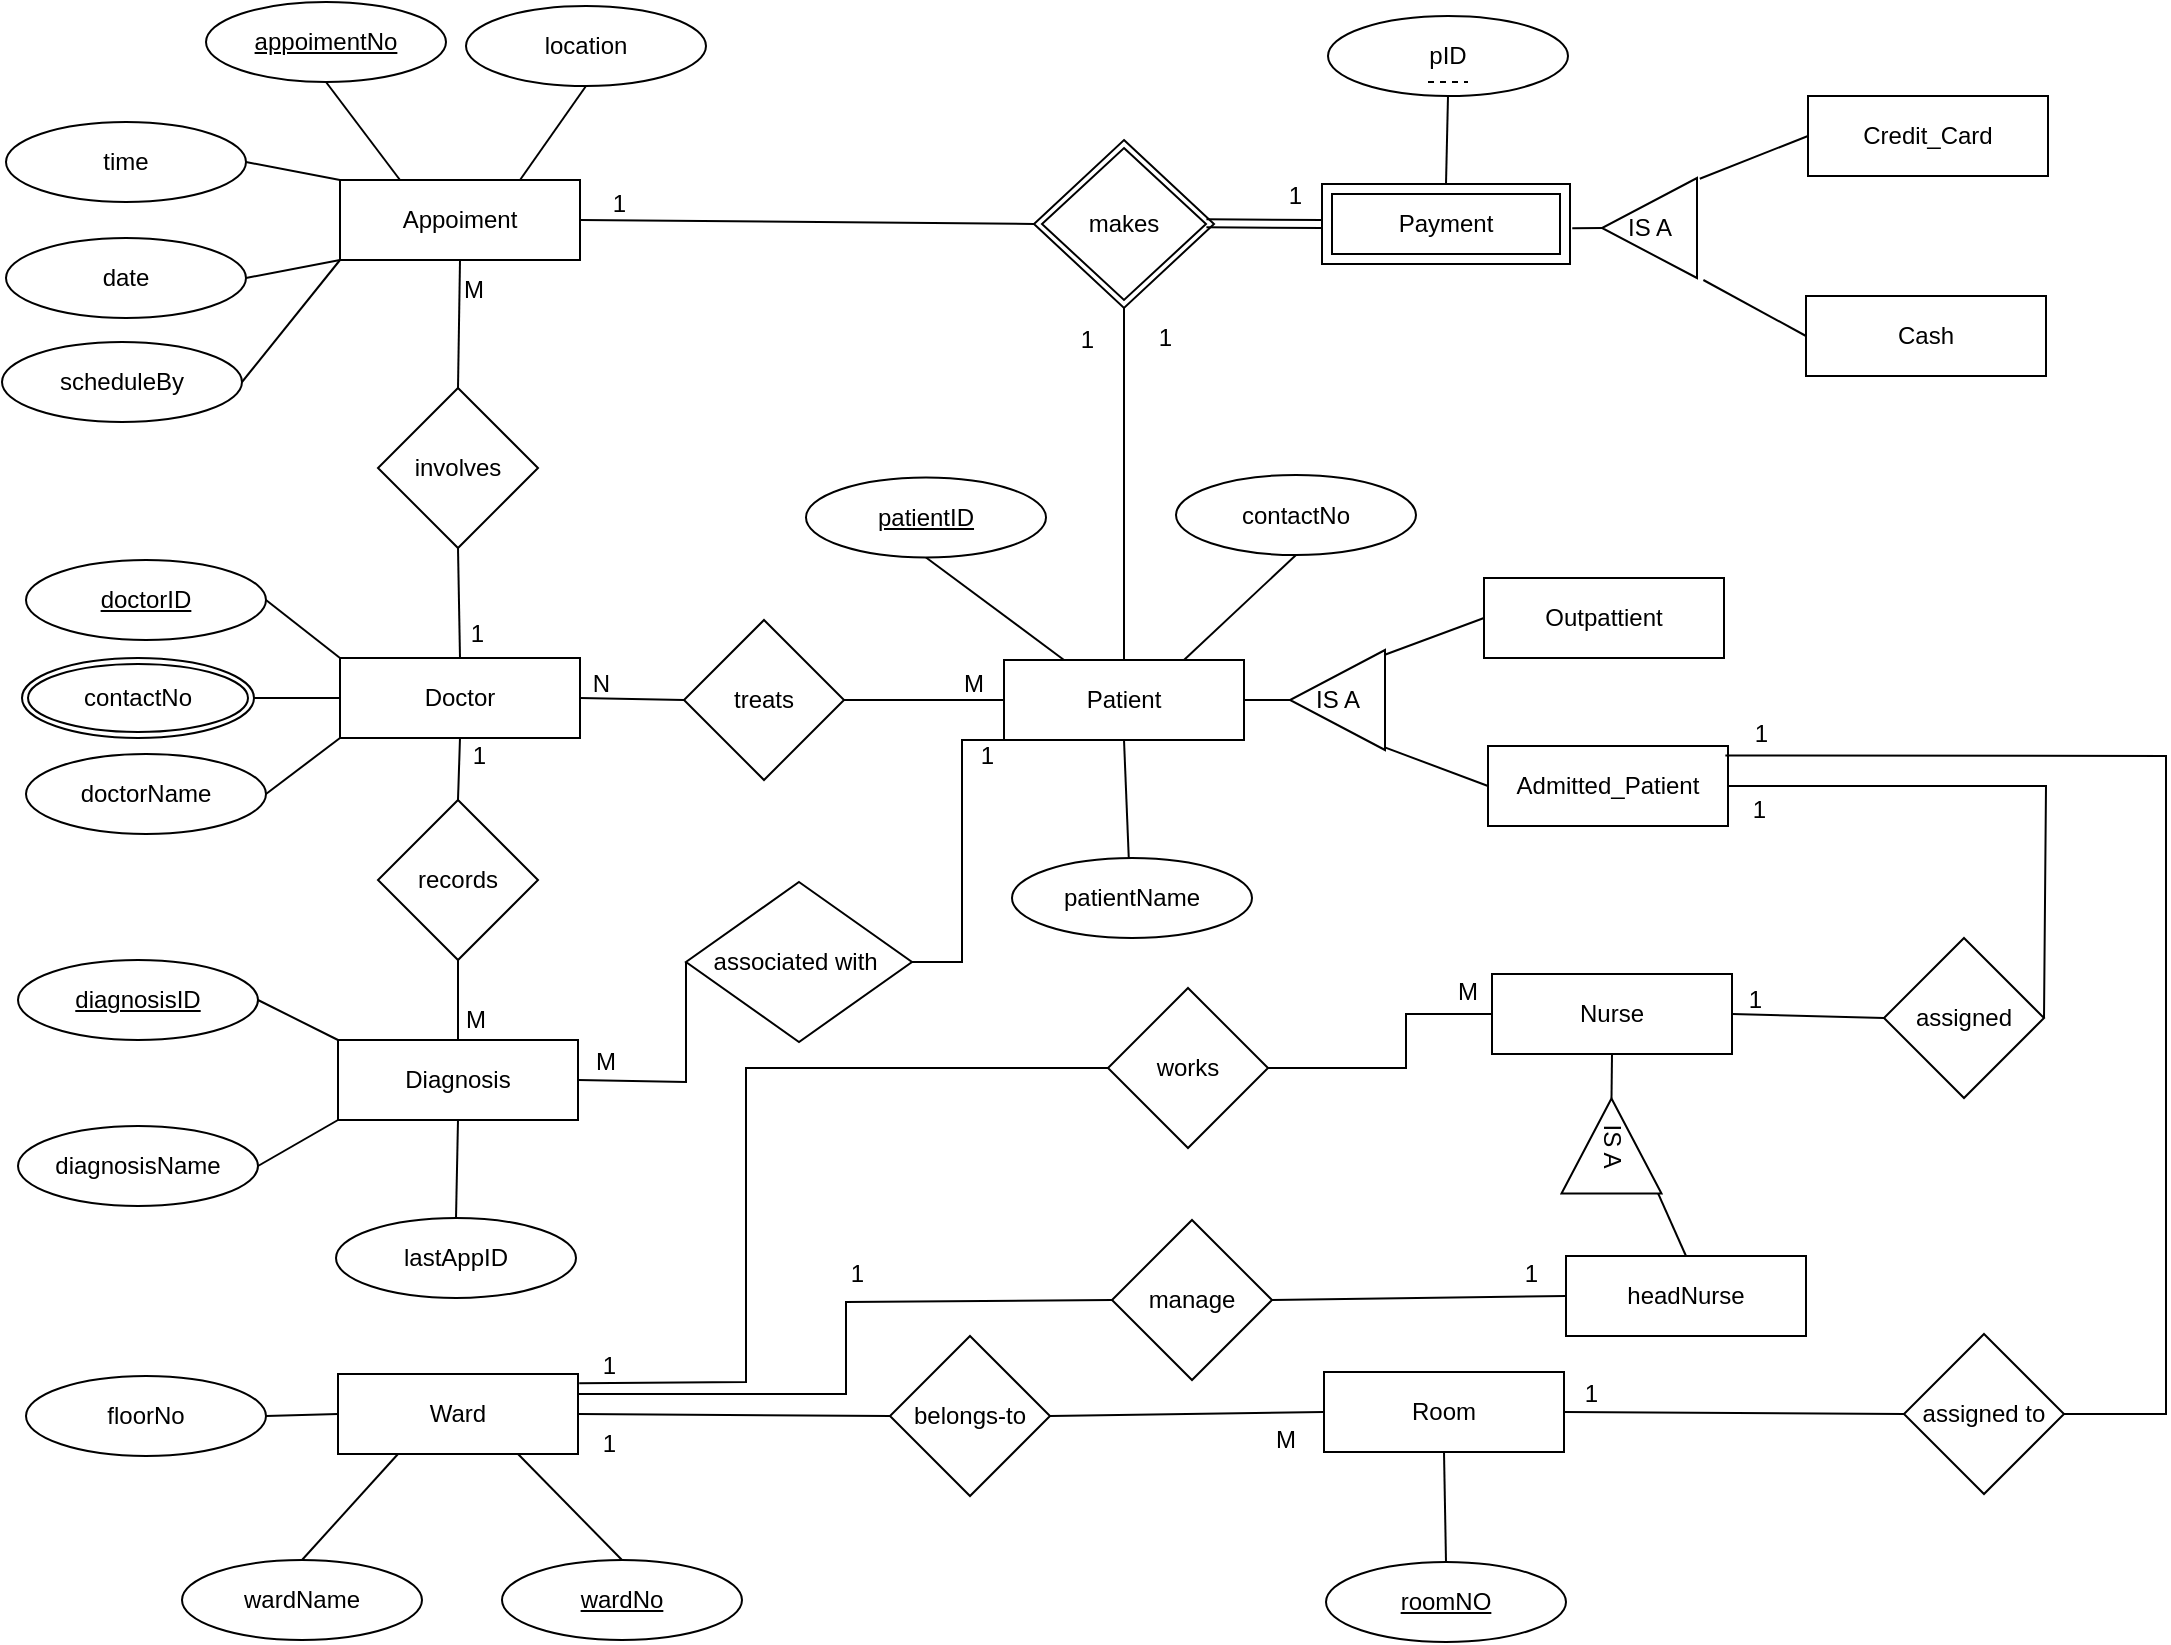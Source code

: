 <mxfile version="21.6.6" type="device">
  <diagram id="TO2BGpuAMod1u_qJ2dO1" name="Page-1">
    <mxGraphModel dx="1461" dy="665" grid="1" gridSize="10" guides="1" tooltips="1" connect="1" arrows="1" fold="1" page="1" pageScale="1" pageWidth="1169" pageHeight="827" math="0" shadow="0">
      <root>
        <mxCell id="0" />
        <mxCell id="1" parent="0" />
        <mxCell id="pY85IQ-k07w_p1ZW1Zgh-1" value="Appoiment" style="rounded=0;whiteSpace=wrap;html=1;" parent="1" vertex="1">
          <mxGeometry x="187" y="119" width="120" height="40" as="geometry" />
        </mxCell>
        <mxCell id="pY85IQ-k07w_p1ZW1Zgh-2" value="Patient" style="rounded=0;whiteSpace=wrap;html=1;" parent="1" vertex="1">
          <mxGeometry x="519" y="359" width="120" height="40" as="geometry" />
        </mxCell>
        <mxCell id="pY85IQ-k07w_p1ZW1Zgh-4" value="Doctor" style="rounded=0;whiteSpace=wrap;html=1;" parent="1" vertex="1">
          <mxGeometry x="187" y="358" width="120" height="40" as="geometry" />
        </mxCell>
        <mxCell id="pY85IQ-k07w_p1ZW1Zgh-8" value="" style="endArrow=none;html=1;rounded=0;entryX=0.5;entryY=1;entryDx=0;entryDy=0;exitX=0.5;exitY=0;exitDx=0;exitDy=0;" parent="1" source="pY85IQ-k07w_p1ZW1Zgh-9" target="pY85IQ-k07w_p1ZW1Zgh-1" edge="1">
          <mxGeometry width="50" height="50" relative="1" as="geometry">
            <mxPoint x="286" y="200" as="sourcePoint" />
            <mxPoint x="296" y="80" as="targetPoint" />
          </mxGeometry>
        </mxCell>
        <mxCell id="pY85IQ-k07w_p1ZW1Zgh-10" value="" style="endArrow=none;html=1;rounded=0;exitX=0.5;exitY=0;exitDx=0;exitDy=0;" parent="1" source="pY85IQ-k07w_p1ZW1Zgh-4" edge="1">
          <mxGeometry width="50" height="50" relative="1" as="geometry">
            <mxPoint x="246" y="350" as="sourcePoint" />
            <mxPoint x="246" y="303" as="targetPoint" />
          </mxGeometry>
        </mxCell>
        <mxCell id="pY85IQ-k07w_p1ZW1Zgh-9" value="involves" style="rhombus;whiteSpace=wrap;html=1;" parent="1" vertex="1">
          <mxGeometry x="206" y="223" width="80" height="80" as="geometry" />
        </mxCell>
        <mxCell id="LPo1cmtpdOkS_4kk3iqA-28" value="" style="edgeStyle=orthogonalEdgeStyle;rounded=0;orthogonalLoop=1;jettySize=auto;html=1;" parent="1" source="LPo1cmtpdOkS_4kk3iqA-1" edge="1">
          <mxGeometry relative="1" as="geometry">
            <mxPoint x="246" y="469" as="targetPoint" />
          </mxGeometry>
        </mxCell>
        <mxCell id="LPo1cmtpdOkS_4kk3iqA-1" value="Diagnosis" style="rounded=0;whiteSpace=wrap;html=1;" parent="1" vertex="1">
          <mxGeometry x="186" y="549" width="120" height="40" as="geometry" />
        </mxCell>
        <mxCell id="LPo1cmtpdOkS_4kk3iqA-2" value="" style="endArrow=none;html=1;rounded=0;entryX=0.5;entryY=1;entryDx=0;entryDy=0;exitX=0.5;exitY=0;exitDx=0;exitDy=0;" parent="1" source="LPo1cmtpdOkS_4kk3iqA-4" target="pY85IQ-k07w_p1ZW1Zgh-4" edge="1">
          <mxGeometry width="50" height="50" relative="1" as="geometry">
            <mxPoint x="286" y="599" as="sourcePoint" />
            <mxPoint x="246" y="469" as="targetPoint" />
          </mxGeometry>
        </mxCell>
        <mxCell id="LPo1cmtpdOkS_4kk3iqA-3" value="" style="endArrow=none;html=1;rounded=0;entryX=0.5;entryY=1;entryDx=0;entryDy=0;exitX=0.5;exitY=0;exitDx=0;exitDy=0;" parent="1" source="LPo1cmtpdOkS_4kk3iqA-1" target="LPo1cmtpdOkS_4kk3iqA-4" edge="1">
          <mxGeometry width="50" height="50" relative="1" as="geometry">
            <mxPoint x="246" y="671" as="sourcePoint" />
            <mxPoint x="246" y="391" as="targetPoint" />
          </mxGeometry>
        </mxCell>
        <mxCell id="LPo1cmtpdOkS_4kk3iqA-4" value="records" style="rhombus;whiteSpace=wrap;html=1;" parent="1" vertex="1">
          <mxGeometry x="206" y="429" width="80" height="80" as="geometry" />
        </mxCell>
        <mxCell id="LPo1cmtpdOkS_4kk3iqA-5" value="Credit_Card" style="rounded=0;whiteSpace=wrap;html=1;" parent="1" vertex="1">
          <mxGeometry x="921" y="77" width="120" height="40" as="geometry" />
        </mxCell>
        <mxCell id="LPo1cmtpdOkS_4kk3iqA-6" value="Cash" style="rounded=0;whiteSpace=wrap;html=1;" parent="1" vertex="1">
          <mxGeometry x="920" y="177" width="120" height="40" as="geometry" />
        </mxCell>
        <mxCell id="LPo1cmtpdOkS_4kk3iqA-9" value="" style="endArrow=none;html=1;rounded=0;entryX=1;entryY=0.5;entryDx=0;entryDy=0;exitX=0;exitY=0.5;exitDx=0;exitDy=0;" parent="1" source="WJUGm_xcKXY1s7RC3QVQ-1" target="pY85IQ-k07w_p1ZW1Zgh-1" edge="1">
          <mxGeometry width="50" height="50" relative="1" as="geometry">
            <mxPoint x="517" y="163" as="sourcePoint" />
            <mxPoint x="256" y="193" as="targetPoint" />
          </mxGeometry>
        </mxCell>
        <mxCell id="LPo1cmtpdOkS_4kk3iqA-13" value="IS A" style="triangle;whiteSpace=wrap;html=1;direction=west;" parent="1" vertex="1">
          <mxGeometry x="818" y="118" width="47.5" height="50" as="geometry" />
        </mxCell>
        <mxCell id="LPo1cmtpdOkS_4kk3iqA-14" value="" style="endArrow=none;html=1;rounded=0;exitX=1;exitY=0.5;exitDx=0;exitDy=0;entryX=1.009;entryY=0.554;entryDx=0;entryDy=0;entryPerimeter=0;" parent="1" source="LPo1cmtpdOkS_4kk3iqA-13" target="WJUGm_xcKXY1s7RC3QVQ-5" edge="1">
          <mxGeometry width="50" height="50" relative="1" as="geometry">
            <mxPoint x="639" y="174" as="sourcePoint" />
            <mxPoint x="780" y="190" as="targetPoint" />
          </mxGeometry>
        </mxCell>
        <mxCell id="LPo1cmtpdOkS_4kk3iqA-16" value="" style="endArrow=none;html=1;rounded=0;exitX=-0.029;exitY=0.993;exitDx=0;exitDy=0;exitPerimeter=0;entryX=0;entryY=0.5;entryDx=0;entryDy=0;" parent="1" source="LPo1cmtpdOkS_4kk3iqA-13" target="LPo1cmtpdOkS_4kk3iqA-5" edge="1">
          <mxGeometry width="50" height="50" relative="1" as="geometry">
            <mxPoint x="808" y="174" as="sourcePoint" />
            <mxPoint x="918" y="90" as="targetPoint" />
          </mxGeometry>
        </mxCell>
        <mxCell id="LPo1cmtpdOkS_4kk3iqA-17" value="" style="endArrow=none;html=1;rounded=0;exitX=-0.067;exitY=-0.02;exitDx=0;exitDy=0;exitPerimeter=0;entryX=0;entryY=0.5;entryDx=0;entryDy=0;" parent="1" source="LPo1cmtpdOkS_4kk3iqA-13" target="LPo1cmtpdOkS_4kk3iqA-6" edge="1">
          <mxGeometry width="50" height="50" relative="1" as="geometry">
            <mxPoint x="847" y="149" as="sourcePoint" />
            <mxPoint x="908" y="240" as="targetPoint" />
          </mxGeometry>
        </mxCell>
        <mxCell id="LPo1cmtpdOkS_4kk3iqA-21" value="" style="endArrow=none;html=1;rounded=0;exitX=0;exitY=0.5;exitDx=0;exitDy=0;entryX=1;entryY=0.5;entryDx=0;entryDy=0;" parent="1" source="LPo1cmtpdOkS_4kk3iqA-22" target="pY85IQ-k07w_p1ZW1Zgh-4" edge="1">
          <mxGeometry width="50" height="50" relative="1" as="geometry">
            <mxPoint x="300" y="421" as="sourcePoint" />
            <mxPoint x="319" y="390" as="targetPoint" />
          </mxGeometry>
        </mxCell>
        <mxCell id="LPo1cmtpdOkS_4kk3iqA-22" value="treats" style="rhombus;whiteSpace=wrap;html=1;" parent="1" vertex="1">
          <mxGeometry x="359" y="339" width="80" height="80" as="geometry" />
        </mxCell>
        <mxCell id="LPo1cmtpdOkS_4kk3iqA-23" value="" style="endArrow=none;html=1;rounded=0;entryX=1;entryY=0.5;entryDx=0;entryDy=0;exitX=0;exitY=0.5;exitDx=0;exitDy=0;" parent="1" source="pY85IQ-k07w_p1ZW1Zgh-2" target="LPo1cmtpdOkS_4kk3iqA-22" edge="1">
          <mxGeometry width="50" height="50" relative="1" as="geometry">
            <mxPoint x="474" y="375" as="sourcePoint" />
            <mxPoint x="320" y="384" as="targetPoint" />
          </mxGeometry>
        </mxCell>
        <mxCell id="LPo1cmtpdOkS_4kk3iqA-29" value="" style="endArrow=none;html=1;rounded=0;entryX=1;entryY=0.5;entryDx=0;entryDy=0;exitX=0;exitY=0.5;exitDx=0;exitDy=0;" parent="1" source="LPo1cmtpdOkS_4kk3iqA-30" target="LPo1cmtpdOkS_4kk3iqA-1" edge="1">
          <mxGeometry width="50" height="50" relative="1" as="geometry">
            <mxPoint x="316" y="620" as="sourcePoint" />
            <mxPoint x="326" y="573" as="targetPoint" />
            <Array as="points">
              <mxPoint x="360" y="570" />
            </Array>
          </mxGeometry>
        </mxCell>
        <mxCell id="LPo1cmtpdOkS_4kk3iqA-30" value="associated with&amp;nbsp;" style="rhombus;whiteSpace=wrap;html=1;" parent="1" vertex="1">
          <mxGeometry x="360" y="470" width="113" height="80" as="geometry" />
        </mxCell>
        <mxCell id="LPo1cmtpdOkS_4kk3iqA-31" value="" style="endArrow=none;html=1;rounded=0;entryX=1;entryY=0.5;entryDx=0;entryDy=0;exitX=0;exitY=1;exitDx=0;exitDy=0;" parent="1" source="pY85IQ-k07w_p1ZW1Zgh-2" target="LPo1cmtpdOkS_4kk3iqA-30" edge="1">
          <mxGeometry width="50" height="50" relative="1" as="geometry">
            <mxPoint x="490" y="574" as="sourcePoint" />
            <mxPoint x="336" y="583" as="targetPoint" />
            <Array as="points">
              <mxPoint x="498" y="399" />
              <mxPoint x="498" y="510" />
            </Array>
          </mxGeometry>
        </mxCell>
        <mxCell id="LPo1cmtpdOkS_4kk3iqA-36" value="Ward" style="rounded=0;whiteSpace=wrap;html=1;" parent="1" vertex="1">
          <mxGeometry x="186" y="716" width="120" height="40" as="geometry" />
        </mxCell>
        <mxCell id="LPo1cmtpdOkS_4kk3iqA-42" value="" style="endArrow=none;html=1;rounded=0;exitX=0;exitY=0.5;exitDx=0;exitDy=0;entryX=1.005;entryY=0.117;entryDx=0;entryDy=0;entryPerimeter=0;" parent="1" source="LPo1cmtpdOkS_4kk3iqA-43" target="LPo1cmtpdOkS_4kk3iqA-36" edge="1">
          <mxGeometry width="50" height="50" relative="1" as="geometry">
            <mxPoint x="626" y="580" as="sourcePoint" />
            <mxPoint x="300" y="730" as="targetPoint" />
            <Array as="points">
              <mxPoint x="390" y="563" />
              <mxPoint x="390" y="720" />
            </Array>
          </mxGeometry>
        </mxCell>
        <mxCell id="LPo1cmtpdOkS_4kk3iqA-43" value="works" style="rhombus;whiteSpace=wrap;html=1;" parent="1" vertex="1">
          <mxGeometry x="571" y="523" width="80" height="80" as="geometry" />
        </mxCell>
        <mxCell id="LPo1cmtpdOkS_4kk3iqA-44" value="" style="endArrow=none;html=1;rounded=0;entryX=1;entryY=0.5;entryDx=0;entryDy=0;exitX=0;exitY=0.5;exitDx=0;exitDy=0;" parent="1" source="LPo1cmtpdOkS_4kk3iqA-45" target="LPo1cmtpdOkS_4kk3iqA-43" edge="1">
          <mxGeometry width="50" height="50" relative="1" as="geometry">
            <mxPoint x="795" y="538" as="sourcePoint" />
            <mxPoint x="646" y="543" as="targetPoint" />
            <Array as="points">
              <mxPoint x="720" y="536" />
              <mxPoint x="720" y="563" />
            </Array>
          </mxGeometry>
        </mxCell>
        <mxCell id="LPo1cmtpdOkS_4kk3iqA-45" value="Nurse" style="rounded=0;whiteSpace=wrap;html=1;" parent="1" vertex="1">
          <mxGeometry x="763" y="516" width="120" height="40" as="geometry" />
        </mxCell>
        <mxCell id="LPo1cmtpdOkS_4kk3iqA-46" value="" style="endArrow=none;html=1;rounded=0;entryX=1;entryY=0.5;entryDx=0;entryDy=0;exitX=0;exitY=0.5;exitDx=0;exitDy=0;" parent="1" source="LPo1cmtpdOkS_4kk3iqA-47" target="LPo1cmtpdOkS_4kk3iqA-36" edge="1">
          <mxGeometry width="50" height="50" relative="1" as="geometry">
            <mxPoint x="373" y="790" as="sourcePoint" />
            <mxPoint x="363" y="739" as="targetPoint" />
          </mxGeometry>
        </mxCell>
        <mxCell id="LPo1cmtpdOkS_4kk3iqA-47" value="belongs-to" style="rhombus;whiteSpace=wrap;html=1;" parent="1" vertex="1">
          <mxGeometry x="462" y="697" width="80" height="80" as="geometry" />
        </mxCell>
        <mxCell id="LPo1cmtpdOkS_4kk3iqA-48" value="" style="endArrow=none;html=1;rounded=0;entryX=1;entryY=0.5;entryDx=0;entryDy=0;exitX=0;exitY=0.5;exitDx=0;exitDy=0;" parent="1" source="WJUGm_xcKXY1s7RC3QVQ-9" target="LPo1cmtpdOkS_4kk3iqA-47" edge="1">
          <mxGeometry width="50" height="50" relative="1" as="geometry">
            <mxPoint x="670" y="737" as="sourcePoint" />
            <mxPoint x="393" y="753" as="targetPoint" />
          </mxGeometry>
        </mxCell>
        <mxCell id="Ck8Sq5CcOiWy3aPSHNV1-1" value="" style="endArrow=none;html=1;rounded=0;entryX=0;entryY=0;entryDx=0;entryDy=0;exitX=1;exitY=0.5;exitDx=0;exitDy=0;" parent="1" source="Ck8Sq5CcOiWy3aPSHNV1-2" target="pY85IQ-k07w_p1ZW1Zgh-4" edge="1">
          <mxGeometry width="50" height="50" relative="1" as="geometry">
            <mxPoint x="150" y="340" as="sourcePoint" />
            <mxPoint x="166.143" y="387.999" as="targetPoint" />
          </mxGeometry>
        </mxCell>
        <mxCell id="Ck8Sq5CcOiWy3aPSHNV1-2" value="&lt;u&gt;doctorID&lt;/u&gt;" style="ellipse;whiteSpace=wrap;html=1;" parent="1" vertex="1">
          <mxGeometry x="30" y="309" width="120" height="40" as="geometry" />
        </mxCell>
        <mxCell id="Ck8Sq5CcOiWy3aPSHNV1-3" value="" style="endArrow=none;html=1;rounded=0;exitX=1;exitY=0.5;exitDx=0;exitDy=0;entryX=0;entryY=1;entryDx=0;entryDy=0;" parent="1" source="Ck8Sq5CcOiWy3aPSHNV1-4" target="pY85IQ-k07w_p1ZW1Zgh-4" edge="1">
          <mxGeometry width="50" height="50" relative="1" as="geometry">
            <mxPoint x="150" y="430" as="sourcePoint" />
            <mxPoint x="187" y="360" as="targetPoint" />
          </mxGeometry>
        </mxCell>
        <mxCell id="Ck8Sq5CcOiWy3aPSHNV1-4" value="doctorName" style="ellipse;whiteSpace=wrap;html=1;" parent="1" vertex="1">
          <mxGeometry x="30" y="406" width="120" height="40" as="geometry" />
        </mxCell>
        <mxCell id="Ck8Sq5CcOiWy3aPSHNV1-11" value="" style="endArrow=none;html=1;rounded=0;entryX=0.25;entryY=0;entryDx=0;entryDy=0;exitX=0.5;exitY=1;exitDx=0;exitDy=0;" parent="1" source="Ck8Sq5CcOiWy3aPSHNV1-12" target="pY85IQ-k07w_p1ZW1Zgh-2" edge="1">
          <mxGeometry width="50" height="50" relative="1" as="geometry">
            <mxPoint x="530" y="341.5" as="sourcePoint" />
            <mxPoint x="567" y="359.5" as="targetPoint" />
          </mxGeometry>
        </mxCell>
        <mxCell id="Ck8Sq5CcOiWy3aPSHNV1-12" value="&lt;u&gt;patientID&lt;/u&gt;" style="ellipse;whiteSpace=wrap;html=1;" parent="1" vertex="1">
          <mxGeometry x="420" y="267.75" width="120" height="40" as="geometry" />
        </mxCell>
        <mxCell id="Ck8Sq5CcOiWy3aPSHNV1-13" value="" style="endArrow=none;html=1;rounded=0;exitX=0.5;exitY=1;exitDx=0;exitDy=0;entryX=0.5;entryY=1;entryDx=0;entryDy=0;" parent="1" source="Ck8Sq5CcOiWy3aPSHNV1-14" target="pY85IQ-k07w_p1ZW1Zgh-2" edge="1">
          <mxGeometry width="50" height="50" relative="1" as="geometry">
            <mxPoint x="530" y="431.5" as="sourcePoint" />
            <mxPoint x="567" y="399.5" as="targetPoint" />
          </mxGeometry>
        </mxCell>
        <mxCell id="Ck8Sq5CcOiWy3aPSHNV1-14" value="patientName" style="ellipse;whiteSpace=wrap;html=1;" parent="1" vertex="1">
          <mxGeometry x="523" y="458" width="120" height="40" as="geometry" />
        </mxCell>
        <mxCell id="Ck8Sq5CcOiWy3aPSHNV1-15" value="" style="endArrow=none;html=1;rounded=0;exitX=0.5;exitY=1;exitDx=0;exitDy=0;entryX=0.75;entryY=0;entryDx=0;entryDy=0;" parent="1" source="Ck8Sq5CcOiWy3aPSHNV1-16" target="pY85IQ-k07w_p1ZW1Zgh-2" edge="1">
          <mxGeometry width="50" height="50" relative="1" as="geometry">
            <mxPoint x="634" y="406.75" as="sourcePoint" />
            <mxPoint x="652" y="324.25" as="targetPoint" />
          </mxGeometry>
        </mxCell>
        <mxCell id="Ck8Sq5CcOiWy3aPSHNV1-16" value="contactNo" style="ellipse;whiteSpace=wrap;html=1;" parent="1" vertex="1">
          <mxGeometry x="605" y="266.5" width="120" height="40" as="geometry" />
        </mxCell>
        <mxCell id="Ck8Sq5CcOiWy3aPSHNV1-18" value="Outpattient" style="rounded=0;whiteSpace=wrap;html=1;" parent="1" vertex="1">
          <mxGeometry x="759" y="318" width="120" height="40" as="geometry" />
        </mxCell>
        <mxCell id="Ck8Sq5CcOiWy3aPSHNV1-19" value="Admitted_Patient" style="rounded=0;whiteSpace=wrap;html=1;" parent="1" vertex="1">
          <mxGeometry x="761" y="402" width="120" height="40" as="geometry" />
        </mxCell>
        <mxCell id="Ck8Sq5CcOiWy3aPSHNV1-20" value="IS A" style="triangle;whiteSpace=wrap;html=1;direction=west;" parent="1" vertex="1">
          <mxGeometry x="662" y="354" width="47.5" height="50" as="geometry" />
        </mxCell>
        <mxCell id="Ck8Sq5CcOiWy3aPSHNV1-21" value="" style="endArrow=none;html=1;rounded=0;exitX=1;exitY=0.5;exitDx=0;exitDy=0;entryX=1;entryY=0.5;entryDx=0;entryDy=0;" parent="1" source="Ck8Sq5CcOiWy3aPSHNV1-20" target="pY85IQ-k07w_p1ZW1Zgh-2" edge="1">
          <mxGeometry width="50" height="50" relative="1" as="geometry">
            <mxPoint x="662" y="384" as="sourcePoint" />
            <mxPoint x="620" y="430" as="targetPoint" />
          </mxGeometry>
        </mxCell>
        <mxCell id="Ck8Sq5CcOiWy3aPSHNV1-22" value="" style="endArrow=none;html=1;rounded=0;exitX=0.009;exitY=0.95;exitDx=0;exitDy=0;exitPerimeter=0;entryX=0;entryY=0.5;entryDx=0;entryDy=0;" parent="1" source="Ck8Sq5CcOiWy3aPSHNV1-20" target="Ck8Sq5CcOiWy3aPSHNV1-18" edge="1">
          <mxGeometry width="50" height="50" relative="1" as="geometry">
            <mxPoint x="710.878" y="356.35" as="sourcePoint" />
            <mxPoint x="791" y="307" as="targetPoint" />
          </mxGeometry>
        </mxCell>
        <mxCell id="Ck8Sq5CcOiWy3aPSHNV1-23" value="" style="endArrow=none;html=1;rounded=0;exitX=0.009;exitY=0.029;exitDx=0;exitDy=0;exitPerimeter=0;entryX=0;entryY=0.5;entryDx=0;entryDy=0;" parent="1" source="Ck8Sq5CcOiWy3aPSHNV1-20" target="Ck8Sq5CcOiWy3aPSHNV1-19" edge="1">
          <mxGeometry width="50" height="50" relative="1" as="geometry">
            <mxPoint x="712.683" y="407" as="sourcePoint" />
            <mxPoint x="781" y="457" as="targetPoint" />
          </mxGeometry>
        </mxCell>
        <mxCell id="Ck8Sq5CcOiWy3aPSHNV1-26" value="" style="endArrow=none;html=1;rounded=0;entryX=0;entryY=0;entryDx=0;entryDy=0;exitX=1;exitY=0.5;exitDx=0;exitDy=0;" parent="1" source="Ck8Sq5CcOiWy3aPSHNV1-27" target="LPo1cmtpdOkS_4kk3iqA-1" edge="1">
          <mxGeometry width="50" height="50" relative="1" as="geometry">
            <mxPoint x="146" y="533" as="sourcePoint" />
            <mxPoint x="183" y="551" as="targetPoint" />
          </mxGeometry>
        </mxCell>
        <mxCell id="Ck8Sq5CcOiWy3aPSHNV1-27" value="&lt;u&gt;diagnosisID&lt;/u&gt;" style="ellipse;whiteSpace=wrap;html=1;" parent="1" vertex="1">
          <mxGeometry x="26" y="509" width="120" height="40" as="geometry" />
        </mxCell>
        <mxCell id="Ck8Sq5CcOiWy3aPSHNV1-28" value="" style="endArrow=none;html=1;rounded=0;exitX=1;exitY=0.5;exitDx=0;exitDy=0;entryX=0;entryY=1;entryDx=0;entryDy=0;" parent="1" source="Ck8Sq5CcOiWy3aPSHNV1-29" target="LPo1cmtpdOkS_4kk3iqA-1" edge="1">
          <mxGeometry width="50" height="50" relative="1" as="geometry">
            <mxPoint x="146" y="623" as="sourcePoint" />
            <mxPoint x="183" y="591" as="targetPoint" />
          </mxGeometry>
        </mxCell>
        <mxCell id="Ck8Sq5CcOiWy3aPSHNV1-29" value="diagnosisName" style="ellipse;whiteSpace=wrap;html=1;" parent="1" vertex="1">
          <mxGeometry x="26" y="592" width="120" height="40" as="geometry" />
        </mxCell>
        <mxCell id="Ck8Sq5CcOiWy3aPSHNV1-31" value="" style="endArrow=none;html=1;rounded=0;exitX=0.5;exitY=0;exitDx=0;exitDy=0;entryX=0.5;entryY=1;entryDx=0;entryDy=0;" parent="1" source="Ck8Sq5CcOiWy3aPSHNV1-32" target="LPo1cmtpdOkS_4kk3iqA-1" edge="1">
          <mxGeometry width="50" height="50" relative="1" as="geometry">
            <mxPoint x="199" y="638" as="sourcePoint" />
            <mxPoint x="250" y="620" as="targetPoint" />
          </mxGeometry>
        </mxCell>
        <mxCell id="Ck8Sq5CcOiWy3aPSHNV1-32" value="lastAppID" style="ellipse;whiteSpace=wrap;html=1;" parent="1" vertex="1">
          <mxGeometry x="185" y="638" width="120" height="40" as="geometry" />
        </mxCell>
        <mxCell id="Ck8Sq5CcOiWy3aPSHNV1-33" value="" style="endArrow=none;html=1;rounded=0;exitX=0.5;exitY=0;exitDx=0;exitDy=0;entryX=0.5;entryY=1;entryDx=0;entryDy=0;" parent="1" source="pY85IQ-k07w_p1ZW1Zgh-2" target="WJUGm_xcKXY1s7RC3QVQ-1" edge="1">
          <mxGeometry width="50" height="50" relative="1" as="geometry">
            <mxPoint x="573" y="359" as="sourcePoint" />
            <mxPoint x="541.0" y="205.0" as="targetPoint" />
          </mxGeometry>
        </mxCell>
        <mxCell id="WJUGm_xcKXY1s7RC3QVQ-1" value="makes" style="shape=rhombus;double=1;perimeter=rhombusPerimeter;whiteSpace=wrap;html=1;align=center;" parent="1" vertex="1">
          <mxGeometry x="534" y="99" width="90" height="84" as="geometry" />
        </mxCell>
        <mxCell id="WJUGm_xcKXY1s7RC3QVQ-3" value="" style="shape=link;html=1;rounded=0;exitX=0.958;exitY=0.496;exitDx=0;exitDy=0;exitPerimeter=0;entryX=0;entryY=0.5;entryDx=0;entryDy=0;" parent="1" source="WJUGm_xcKXY1s7RC3QVQ-1" target="WJUGm_xcKXY1s7RC3QVQ-5" edge="1">
          <mxGeometry relative="1" as="geometry">
            <mxPoint x="410" y="220" as="sourcePoint" />
            <mxPoint x="660" y="163" as="targetPoint" />
          </mxGeometry>
        </mxCell>
        <mxCell id="WJUGm_xcKXY1s7RC3QVQ-4" value="M" style="resizable=0;html=1;whiteSpace=wrap;align=right;verticalAlign=bottom;" parent="WJUGm_xcKXY1s7RC3QVQ-3" connectable="0" vertex="1">
          <mxGeometry x="1" relative="1" as="geometry">
            <mxPoint x="-168" y="238" as="offset" />
          </mxGeometry>
        </mxCell>
        <mxCell id="WJUGm_xcKXY1s7RC3QVQ-5" value="Payment" style="shape=ext;margin=3;double=1;whiteSpace=wrap;html=1;align=center;" parent="1" vertex="1">
          <mxGeometry x="678" y="121" width="124" height="40" as="geometry" />
        </mxCell>
        <mxCell id="WJUGm_xcKXY1s7RC3QVQ-6" value="" style="endArrow=none;html=1;rounded=0;exitX=0;exitY=0.5;exitDx=0;exitDy=0;entryX=1;entryY=0.5;entryDx=0;entryDy=0;" parent="1" source="WJUGm_xcKXY1s7RC3QVQ-7" target="LPo1cmtpdOkS_4kk3iqA-45" edge="1">
          <mxGeometry width="50" height="50" relative="1" as="geometry">
            <mxPoint x="897" y="580" as="sourcePoint" />
            <mxPoint x="930" y="538" as="targetPoint" />
          </mxGeometry>
        </mxCell>
        <mxCell id="WJUGm_xcKXY1s7RC3QVQ-7" value="assigned" style="rhombus;whiteSpace=wrap;html=1;" parent="1" vertex="1">
          <mxGeometry x="959" y="498" width="80" height="80" as="geometry" />
        </mxCell>
        <mxCell id="WJUGm_xcKXY1s7RC3QVQ-8" value="" style="endArrow=none;html=1;rounded=0;entryX=1;entryY=0.5;entryDx=0;entryDy=0;exitX=1;exitY=0.5;exitDx=0;exitDy=0;" parent="1" source="Ck8Sq5CcOiWy3aPSHNV1-19" target="WJUGm_xcKXY1s7RC3QVQ-7" edge="1">
          <mxGeometry width="50" height="50" relative="1" as="geometry">
            <mxPoint x="1073" y="538" as="sourcePoint" />
            <mxPoint x="917" y="543" as="targetPoint" />
            <Array as="points">
              <mxPoint x="1040" y="422" />
            </Array>
          </mxGeometry>
        </mxCell>
        <mxCell id="WJUGm_xcKXY1s7RC3QVQ-9" value="Room" style="rounded=0;whiteSpace=wrap;html=1;" parent="1" vertex="1">
          <mxGeometry x="679" y="715" width="120" height="40" as="geometry" />
        </mxCell>
        <mxCell id="WJUGm_xcKXY1s7RC3QVQ-10" value="assigned to" style="rhombus;whiteSpace=wrap;html=1;" parent="1" vertex="1">
          <mxGeometry x="969" y="696" width="80" height="80" as="geometry" />
        </mxCell>
        <mxCell id="WJUGm_xcKXY1s7RC3QVQ-13" value="" style="endArrow=none;html=1;rounded=0;exitX=0;exitY=0.5;exitDx=0;exitDy=0;entryX=1;entryY=0.5;entryDx=0;entryDy=0;" parent="1" source="WJUGm_xcKXY1s7RC3QVQ-10" target="WJUGm_xcKXY1s7RC3QVQ-9" edge="1">
          <mxGeometry width="50" height="50" relative="1" as="geometry">
            <mxPoint x="969" y="595" as="sourcePoint" />
            <mxPoint x="932" y="595" as="targetPoint" />
          </mxGeometry>
        </mxCell>
        <mxCell id="WJUGm_xcKXY1s7RC3QVQ-15" value="" style="endArrow=none;html=1;rounded=0;entryX=0.989;entryY=0.119;entryDx=0;entryDy=0;entryPerimeter=0;exitX=1;exitY=0.5;exitDx=0;exitDy=0;" parent="1" source="WJUGm_xcKXY1s7RC3QVQ-10" target="Ck8Sq5CcOiWy3aPSHNV1-19" edge="1">
          <mxGeometry width="50" height="50" relative="1" as="geometry">
            <mxPoint x="1110" y="420" as="sourcePoint" />
            <mxPoint x="922" y="415" as="targetPoint" />
            <Array as="points">
              <mxPoint x="1100" y="736" />
              <mxPoint x="1100" y="407" />
            </Array>
          </mxGeometry>
        </mxCell>
        <mxCell id="WJUGm_xcKXY1s7RC3QVQ-17" value="" style="endArrow=none;html=1;rounded=0;exitX=1;exitY=0.5;exitDx=0;exitDy=0;entryX=0.5;entryY=1;entryDx=0;entryDy=0;" parent="1" source="WJUGm_xcKXY1s7RC3QVQ-20" target="LPo1cmtpdOkS_4kk3iqA-45" edge="1">
          <mxGeometry width="50" height="50" relative="1" as="geometry">
            <mxPoint x="834" y="605" as="sourcePoint" />
            <mxPoint x="790" y="603" as="targetPoint" />
          </mxGeometry>
        </mxCell>
        <mxCell id="WJUGm_xcKXY1s7RC3QVQ-19" value="" style="endArrow=none;html=1;rounded=0;exitX=0.207;exitY=0.879;exitDx=0;exitDy=0;exitPerimeter=0;entryX=0.5;entryY=0;entryDx=0;entryDy=0;" parent="1" source="WJUGm_xcKXY1s7RC3QVQ-20" target="WJUGm_xcKXY1s7RC3QVQ-21" edge="1">
          <mxGeometry width="50" height="50" relative="1" as="geometry">
            <mxPoint x="890" y="640" as="sourcePoint" />
            <mxPoint x="900" y="660" as="targetPoint" />
          </mxGeometry>
        </mxCell>
        <mxCell id="WJUGm_xcKXY1s7RC3QVQ-20" value="IS A" style="triangle;whiteSpace=wrap;html=1;direction=west;rotation=90;" parent="1" vertex="1">
          <mxGeometry x="799" y="577" width="47.5" height="50" as="geometry" />
        </mxCell>
        <mxCell id="WJUGm_xcKXY1s7RC3QVQ-21" value="headNurse" style="rounded=0;whiteSpace=wrap;html=1;" parent="1" vertex="1">
          <mxGeometry x="800" y="657" width="120" height="40" as="geometry" />
        </mxCell>
        <mxCell id="WJUGm_xcKXY1s7RC3QVQ-22" value="" style="endArrow=none;html=1;rounded=0;exitX=0;exitY=0.5;exitDx=0;exitDy=0;entryX=1;entryY=0.5;entryDx=0;entryDy=0;" parent="1" source="WJUGm_xcKXY1s7RC3QVQ-21" target="WJUGm_xcKXY1s7RC3QVQ-23" edge="1">
          <mxGeometry width="50" height="50" relative="1" as="geometry">
            <mxPoint x="841" y="623" as="sourcePoint" />
            <mxPoint x="740" y="680" as="targetPoint" />
          </mxGeometry>
        </mxCell>
        <mxCell id="WJUGm_xcKXY1s7RC3QVQ-23" value="manage" style="rhombus;whiteSpace=wrap;html=1;" parent="1" vertex="1">
          <mxGeometry x="573" y="639" width="80" height="80" as="geometry" />
        </mxCell>
        <mxCell id="WJUGm_xcKXY1s7RC3QVQ-24" value="" style="endArrow=none;html=1;rounded=0;exitX=0;exitY=0.5;exitDx=0;exitDy=0;entryX=1;entryY=0.25;entryDx=0;entryDy=0;" parent="1" source="WJUGm_xcKXY1s7RC3QVQ-23" target="LPo1cmtpdOkS_4kk3iqA-36" edge="1">
          <mxGeometry width="50" height="50" relative="1" as="geometry">
            <mxPoint x="581" y="573" as="sourcePoint" />
            <mxPoint x="320" y="790" as="targetPoint" />
            <Array as="points">
              <mxPoint x="440" y="680" />
              <mxPoint x="440" y="726" />
            </Array>
          </mxGeometry>
        </mxCell>
        <mxCell id="WJUGm_xcKXY1s7RC3QVQ-26" value="" style="endArrow=none;html=1;rounded=0;exitX=1;exitY=0.5;exitDx=0;exitDy=0;entryX=0;entryY=0.5;entryDx=0;entryDy=0;" parent="1" source="WJUGm_xcKXY1s7RC3QVQ-28" target="pY85IQ-k07w_p1ZW1Zgh-4" edge="1">
          <mxGeometry width="50" height="50" relative="1" as="geometry">
            <mxPoint x="146.0" y="377" as="sourcePoint" />
            <mxPoint x="183" y="356" as="targetPoint" />
          </mxGeometry>
        </mxCell>
        <mxCell id="WJUGm_xcKXY1s7RC3QVQ-28" value="contactNo" style="ellipse;shape=doubleEllipse;margin=3;whiteSpace=wrap;html=1;align=center;" parent="1" vertex="1">
          <mxGeometry x="28" y="358" width="116" height="40" as="geometry" />
        </mxCell>
        <mxCell id="WJUGm_xcKXY1s7RC3QVQ-29" value="" style="endArrow=none;html=1;rounded=0;exitX=0.5;exitY=1;exitDx=0;exitDy=0;entryX=0.25;entryY=0;entryDx=0;entryDy=0;" parent="1" source="WJUGm_xcKXY1s7RC3QVQ-30" target="pY85IQ-k07w_p1ZW1Zgh-1" edge="1">
          <mxGeometry width="50" height="50" relative="1" as="geometry">
            <mxPoint x="220" y="102" as="sourcePoint" />
            <mxPoint x="257" y="70" as="targetPoint" />
          </mxGeometry>
        </mxCell>
        <mxCell id="WJUGm_xcKXY1s7RC3QVQ-30" value="&lt;u&gt;appoimentNo&lt;/u&gt;" style="ellipse;whiteSpace=wrap;html=1;" parent="1" vertex="1">
          <mxGeometry x="120" y="30" width="120" height="40" as="geometry" />
        </mxCell>
        <mxCell id="WJUGm_xcKXY1s7RC3QVQ-31" value="" style="endArrow=none;html=1;rounded=0;exitX=0.5;exitY=1;exitDx=0;exitDy=0;entryX=0.75;entryY=0;entryDx=0;entryDy=0;" parent="1" source="WJUGm_xcKXY1s7RC3QVQ-32" target="pY85IQ-k07w_p1ZW1Zgh-1" edge="1">
          <mxGeometry width="50" height="50" relative="1" as="geometry">
            <mxPoint x="350" y="104" as="sourcePoint" />
            <mxPoint x="377" y="121" as="targetPoint" />
          </mxGeometry>
        </mxCell>
        <mxCell id="WJUGm_xcKXY1s7RC3QVQ-32" value="location" style="ellipse;whiteSpace=wrap;html=1;" parent="1" vertex="1">
          <mxGeometry x="250" y="32" width="120" height="40" as="geometry" />
        </mxCell>
        <mxCell id="WJUGm_xcKXY1s7RC3QVQ-33" value="" style="endArrow=none;html=1;rounded=0;exitX=1;exitY=0.5;exitDx=0;exitDy=0;entryX=0;entryY=0;entryDx=0;entryDy=0;" parent="1" source="WJUGm_xcKXY1s7RC3QVQ-34" target="pY85IQ-k07w_p1ZW1Zgh-1" edge="1">
          <mxGeometry width="50" height="50" relative="1" as="geometry">
            <mxPoint x="200" y="153" as="sourcePoint" />
            <mxPoint x="127" y="168" as="targetPoint" />
          </mxGeometry>
        </mxCell>
        <mxCell id="WJUGm_xcKXY1s7RC3QVQ-34" value="time" style="ellipse;whiteSpace=wrap;html=1;" parent="1" vertex="1">
          <mxGeometry x="20" y="90" width="120" height="40" as="geometry" />
        </mxCell>
        <mxCell id="WJUGm_xcKXY1s7RC3QVQ-35" value="" style="endArrow=none;html=1;rounded=0;exitX=1;exitY=0.5;exitDx=0;exitDy=0;entryX=0;entryY=1;entryDx=0;entryDy=0;" parent="1" source="WJUGm_xcKXY1s7RC3QVQ-36" target="pY85IQ-k07w_p1ZW1Zgh-1" edge="1">
          <mxGeometry width="50" height="50" relative="1" as="geometry">
            <mxPoint x="210" y="163" as="sourcePoint" />
            <mxPoint x="197" y="149" as="targetPoint" />
          </mxGeometry>
        </mxCell>
        <mxCell id="WJUGm_xcKXY1s7RC3QVQ-36" value="date" style="ellipse;whiteSpace=wrap;html=1;" parent="1" vertex="1">
          <mxGeometry x="20" y="148" width="120" height="40" as="geometry" />
        </mxCell>
        <mxCell id="WJUGm_xcKXY1s7RC3QVQ-37" value="" style="endArrow=none;html=1;rounded=0;exitX=1;exitY=0.5;exitDx=0;exitDy=0;entryX=0;entryY=1;entryDx=0;entryDy=0;" parent="1" source="WJUGm_xcKXY1s7RC3QVQ-38" target="pY85IQ-k07w_p1ZW1Zgh-1" edge="1">
          <mxGeometry width="50" height="50" relative="1" as="geometry">
            <mxPoint x="208" y="215" as="sourcePoint" />
            <mxPoint x="185" y="211" as="targetPoint" />
          </mxGeometry>
        </mxCell>
        <mxCell id="WJUGm_xcKXY1s7RC3QVQ-38" value="scheduleBy" style="ellipse;whiteSpace=wrap;html=1;" parent="1" vertex="1">
          <mxGeometry x="18" y="200" width="120" height="40" as="geometry" />
        </mxCell>
        <mxCell id="WJUGm_xcKXY1s7RC3QVQ-39" value="" style="endArrow=none;html=1;rounded=0;exitX=0.5;exitY=0;exitDx=0;exitDy=0;entryX=0.5;entryY=1;entryDx=0;entryDy=0;" parent="1" source="WJUGm_xcKXY1s7RC3QVQ-40" target="WJUGm_xcKXY1s7RC3QVQ-9" edge="1">
          <mxGeometry width="50" height="50" relative="1" as="geometry">
            <mxPoint x="822" y="825" as="sourcePoint" />
            <mxPoint x="799" y="821" as="targetPoint" />
          </mxGeometry>
        </mxCell>
        <mxCell id="WJUGm_xcKXY1s7RC3QVQ-40" value="&lt;u&gt;roomNO&lt;/u&gt;" style="ellipse;whiteSpace=wrap;html=1;" parent="1" vertex="1">
          <mxGeometry x="680" y="810" width="120" height="40" as="geometry" />
        </mxCell>
        <mxCell id="WJUGm_xcKXY1s7RC3QVQ-41" value="" style="endArrow=none;html=1;rounded=0;exitX=0.5;exitY=0;exitDx=0;exitDy=0;entryX=0.75;entryY=1;entryDx=0;entryDy=0;" parent="1" source="WJUGm_xcKXY1s7RC3QVQ-42" target="LPo1cmtpdOkS_4kk3iqA-36" edge="1">
          <mxGeometry width="50" height="50" relative="1" as="geometry">
            <mxPoint x="260" y="800" as="sourcePoint" />
            <mxPoint x="290" y="770" as="targetPoint" />
          </mxGeometry>
        </mxCell>
        <mxCell id="WJUGm_xcKXY1s7RC3QVQ-42" value="&lt;u&gt;wardNo&lt;/u&gt;" style="ellipse;whiteSpace=wrap;html=1;" parent="1" vertex="1">
          <mxGeometry x="268" y="809" width="120" height="40" as="geometry" />
        </mxCell>
        <mxCell id="WJUGm_xcKXY1s7RC3QVQ-43" value="" style="endArrow=none;html=1;rounded=0;exitX=0.5;exitY=0;exitDx=0;exitDy=0;entryX=0.25;entryY=1;entryDx=0;entryDy=0;" parent="1" source="WJUGm_xcKXY1s7RC3QVQ-44" target="LPo1cmtpdOkS_4kk3iqA-36" edge="1">
          <mxGeometry width="50" height="50" relative="1" as="geometry">
            <mxPoint x="74" y="779" as="sourcePoint" />
            <mxPoint x="121" y="730" as="targetPoint" />
          </mxGeometry>
        </mxCell>
        <mxCell id="WJUGm_xcKXY1s7RC3QVQ-44" value="wardName" style="ellipse;whiteSpace=wrap;html=1;" parent="1" vertex="1">
          <mxGeometry x="108" y="809" width="120" height="40" as="geometry" />
        </mxCell>
        <mxCell id="WJUGm_xcKXY1s7RC3QVQ-45" value="" style="endArrow=none;html=1;rounded=0;exitX=0.5;exitY=1;exitDx=0;exitDy=0;entryX=0.5;entryY=0;entryDx=0;entryDy=0;" parent="1" source="WJUGm_xcKXY1s7RC3QVQ-46" target="WJUGm_xcKXY1s7RC3QVQ-5" edge="1">
          <mxGeometry width="50" height="50" relative="1" as="geometry">
            <mxPoint x="791" y="109" as="sourcePoint" />
            <mxPoint x="718" y="124" as="targetPoint" />
          </mxGeometry>
        </mxCell>
        <mxCell id="WJUGm_xcKXY1s7RC3QVQ-46" value="pID" style="ellipse;whiteSpace=wrap;html=1;" parent="1" vertex="1">
          <mxGeometry x="681" y="37" width="120" height="40" as="geometry" />
        </mxCell>
        <mxCell id="WJUGm_xcKXY1s7RC3QVQ-48" value="" style="endArrow=none;dashed=1;html=1;rounded=0;" parent="1" edge="1">
          <mxGeometry width="50" height="50" relative="1" as="geometry">
            <mxPoint x="731" y="70" as="sourcePoint" />
            <mxPoint x="751" y="70" as="targetPoint" />
          </mxGeometry>
        </mxCell>
        <mxCell id="WJUGm_xcKXY1s7RC3QVQ-49" value="" style="endArrow=none;html=1;rounded=0;exitX=1;exitY=0.5;exitDx=0;exitDy=0;entryX=0;entryY=0.5;entryDx=0;entryDy=0;" parent="1" source="WJUGm_xcKXY1s7RC3QVQ-50" target="LPo1cmtpdOkS_4kk3iqA-36" edge="1">
          <mxGeometry width="50" height="50" relative="1" as="geometry">
            <mxPoint x="84" y="789" as="sourcePoint" />
            <mxPoint x="226" y="766" as="targetPoint" />
          </mxGeometry>
        </mxCell>
        <mxCell id="WJUGm_xcKXY1s7RC3QVQ-50" value="floorNo" style="ellipse;whiteSpace=wrap;html=1;" parent="1" vertex="1">
          <mxGeometry x="30" y="717" width="120" height="40" as="geometry" />
        </mxCell>
        <mxCell id="WJUGm_xcKXY1s7RC3QVQ-51" value="N" style="resizable=0;html=1;whiteSpace=wrap;align=right;verticalAlign=bottom;" parent="1" connectable="0" vertex="1">
          <mxGeometry x="323.999" y="379.999" as="geometry" />
        </mxCell>
        <mxCell id="WJUGm_xcKXY1s7RC3QVQ-52" value="1" style="resizable=0;html=1;whiteSpace=wrap;align=right;verticalAlign=bottom;" parent="1" connectable="0" vertex="1">
          <mxGeometry x="899.999" y="537.998" as="geometry" />
        </mxCell>
        <mxCell id="WJUGm_xcKXY1s7RC3QVQ-54" value="1" style="resizable=0;html=1;whiteSpace=wrap;align=right;verticalAlign=bottom;" parent="1" connectable="0" vertex="1">
          <mxGeometry x="927.999" y="503.998" as="geometry">
            <mxPoint x="-26" y="-61" as="offset" />
          </mxGeometry>
        </mxCell>
        <mxCell id="WJUGm_xcKXY1s7RC3QVQ-55" value="1" style="resizable=0;html=1;whiteSpace=wrap;align=right;verticalAlign=bottom;" parent="1" connectable="0" vertex="1">
          <mxGeometry x="279.999" y="401.999" as="geometry">
            <mxPoint x="-19" y="-47" as="offset" />
          </mxGeometry>
        </mxCell>
        <mxCell id="WJUGm_xcKXY1s7RC3QVQ-56" value="M" style="resizable=0;html=1;whiteSpace=wrap;align=right;verticalAlign=bottom;" parent="1" connectable="0" vertex="1">
          <mxGeometry x="279.999" y="229.999" as="geometry">
            <mxPoint x="-19" y="-47" as="offset" />
          </mxGeometry>
        </mxCell>
        <mxCell id="WJUGm_xcKXY1s7RC3QVQ-57" value="1" style="resizable=0;html=1;whiteSpace=wrap;align=right;verticalAlign=bottom;" parent="1" connectable="0" vertex="1">
          <mxGeometry x="333.999" y="390.999" as="geometry">
            <mxPoint x="-72" y="25" as="offset" />
          </mxGeometry>
        </mxCell>
        <mxCell id="WJUGm_xcKXY1s7RC3QVQ-58" value="M" style="resizable=0;html=1;whiteSpace=wrap;align=right;verticalAlign=bottom;" parent="1" connectable="0" vertex="1">
          <mxGeometry x="333.999" y="522.999" as="geometry">
            <mxPoint x="-72" y="25" as="offset" />
          </mxGeometry>
        </mxCell>
        <mxCell id="WJUGm_xcKXY1s7RC3QVQ-59" value="M" style="resizable=0;html=1;whiteSpace=wrap;align=right;verticalAlign=bottom;" parent="1" connectable="0" vertex="1">
          <mxGeometry x="398.999" y="543.999" as="geometry">
            <mxPoint x="-72" y="25" as="offset" />
          </mxGeometry>
        </mxCell>
        <mxCell id="WJUGm_xcKXY1s7RC3QVQ-60" value="1" style="resizable=0;html=1;whiteSpace=wrap;align=right;verticalAlign=bottom;" parent="1" connectable="0" vertex="1">
          <mxGeometry x="587.999" y="390.999" as="geometry">
            <mxPoint x="-72" y="25" as="offset" />
          </mxGeometry>
        </mxCell>
        <mxCell id="WJUGm_xcKXY1s7RC3QVQ-61" value="1" style="resizable=0;html=1;whiteSpace=wrap;align=right;verticalAlign=bottom;" parent="1" connectable="0" vertex="1">
          <mxGeometry x="398.999" y="695.999" as="geometry">
            <mxPoint x="-72" y="25" as="offset" />
          </mxGeometry>
        </mxCell>
        <mxCell id="WJUGm_xcKXY1s7RC3QVQ-62" value="M" style="resizable=0;html=1;whiteSpace=wrap;align=right;verticalAlign=bottom;" parent="1" connectable="0" vertex="1">
          <mxGeometry x="829.999" y="508.999" as="geometry">
            <mxPoint x="-72" y="25" as="offset" />
          </mxGeometry>
        </mxCell>
        <mxCell id="WJUGm_xcKXY1s7RC3QVQ-63" value="1" style="resizable=0;html=1;whiteSpace=wrap;align=right;verticalAlign=bottom;" parent="1" connectable="0" vertex="1">
          <mxGeometry x="522.999" y="649.999" as="geometry">
            <mxPoint x="-72" y="25" as="offset" />
          </mxGeometry>
        </mxCell>
        <mxCell id="WJUGm_xcKXY1s7RC3QVQ-64" value="1" style="resizable=0;html=1;whiteSpace=wrap;align=right;verticalAlign=bottom;" parent="1" connectable="0" vertex="1">
          <mxGeometry x="859.999" y="649.999" as="geometry">
            <mxPoint x="-72" y="25" as="offset" />
          </mxGeometry>
        </mxCell>
        <mxCell id="WJUGm_xcKXY1s7RC3QVQ-65" value="1" style="resizable=0;html=1;whiteSpace=wrap;align=right;verticalAlign=bottom;" parent="1" connectable="0" vertex="1">
          <mxGeometry x="398.999" y="734.999" as="geometry">
            <mxPoint x="-72" y="25" as="offset" />
          </mxGeometry>
        </mxCell>
        <mxCell id="WJUGm_xcKXY1s7RC3QVQ-66" value="M" style="resizable=0;html=1;whiteSpace=wrap;align=right;verticalAlign=bottom;" parent="1" connectable="0" vertex="1">
          <mxGeometry x="738.999" y="732.999" as="geometry">
            <mxPoint x="-72" y="25" as="offset" />
          </mxGeometry>
        </mxCell>
        <mxCell id="WJUGm_xcKXY1s7RC3QVQ-67" value="1" style="resizable=0;html=1;whiteSpace=wrap;align=right;verticalAlign=bottom;" parent="1" connectable="0" vertex="1">
          <mxGeometry x="889.999" y="709.999" as="geometry">
            <mxPoint x="-72" y="25" as="offset" />
          </mxGeometry>
        </mxCell>
        <mxCell id="WJUGm_xcKXY1s7RC3QVQ-68" value="1" style="resizable=0;html=1;whiteSpace=wrap;align=right;verticalAlign=bottom;" parent="1" connectable="0" vertex="1">
          <mxGeometry x="974.999" y="379.999" as="geometry">
            <mxPoint x="-72" y="25" as="offset" />
          </mxGeometry>
        </mxCell>
        <mxCell id="YznxIMqzX0CtkiYnpic4-1" value="1" style="resizable=0;html=1;whiteSpace=wrap;align=right;verticalAlign=bottom;" parent="1" connectable="0" vertex="1">
          <mxGeometry x="331.999" y="139.001" as="geometry" />
        </mxCell>
        <mxCell id="YznxIMqzX0CtkiYnpic4-3" value="1" style="resizable=0;html=1;whiteSpace=wrap;align=right;verticalAlign=bottom;" parent="1" connectable="0" vertex="1">
          <mxGeometry x="333.999" y="159.001" as="geometry">
            <mxPoint x="232" y="48" as="offset" />
          </mxGeometry>
        </mxCell>
        <mxCell id="YznxIMqzX0CtkiYnpic4-4" value="1" style="resizable=0;html=1;whiteSpace=wrap;align=right;verticalAlign=bottom;" parent="1" connectable="0" vertex="1">
          <mxGeometry x="519.719" y="388.998" as="geometry">
            <mxPoint x="85" y="-182" as="offset" />
          </mxGeometry>
        </mxCell>
        <mxCell id="YznxIMqzX0CtkiYnpic4-5" value="1" style="resizable=0;html=1;whiteSpace=wrap;align=right;verticalAlign=bottom;" parent="1" connectable="0" vertex="1">
          <mxGeometry x="584.999" y="317.998" as="geometry">
            <mxPoint x="85" y="-182" as="offset" />
          </mxGeometry>
        </mxCell>
      </root>
    </mxGraphModel>
  </diagram>
</mxfile>
